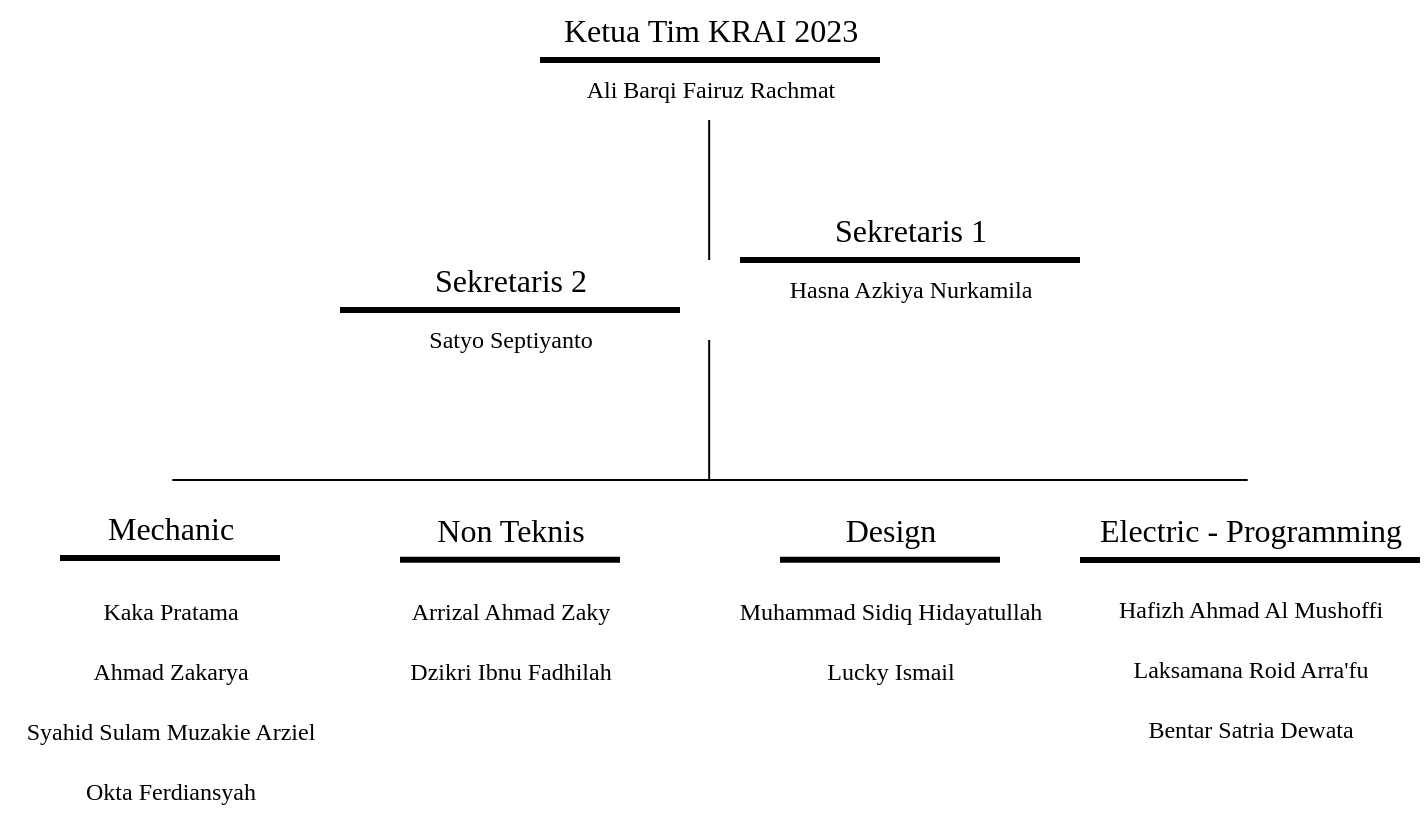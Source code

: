 <mxfile version="20.8.0" type="github">
  <diagram id="Vt5FtEahTZ07boKOIibK" name="Page-1">
    <mxGraphModel dx="1156" dy="668" grid="1" gridSize="10" guides="1" tooltips="1" connect="1" arrows="1" fold="1" page="1" pageScale="1" pageWidth="1100" pageHeight="850" math="0" shadow="0">
      <root>
        <mxCell id="0" />
        <mxCell id="1" parent="0" />
        <mxCell id="rUgsRewU7eDKofU_iwxV-1" value="" style="endArrow=none;html=1;rounded=0;strokeWidth=3;" edge="1" parent="1">
          <mxGeometry width="50" height="50" relative="1" as="geometry">
            <mxPoint x="460" y="120" as="sourcePoint" />
            <mxPoint x="630" y="120" as="targetPoint" />
          </mxGeometry>
        </mxCell>
        <mxCell id="rUgsRewU7eDKofU_iwxV-2" value="&lt;font face=&quot;Times New Roman&quot;&gt;Ali Barqi Fairuz Rachmat&lt;/font&gt;" style="text;html=1;align=center;verticalAlign=middle;resizable=0;points=[];autosize=1;strokeColor=none;fillColor=none;" vertex="1" parent="1">
          <mxGeometry x="470" y="120" width="150" height="30" as="geometry" />
        </mxCell>
        <mxCell id="rUgsRewU7eDKofU_iwxV-3" value="&lt;font face=&quot;Times New Roman&quot;&gt;&lt;span style=&quot;font-size: 16px;&quot;&gt;Ketua Tim KRAI 2023&lt;/span&gt;&lt;/font&gt;" style="text;html=1;align=center;verticalAlign=middle;resizable=0;points=[];autosize=1;strokeColor=none;fillColor=none;" vertex="1" parent="1">
          <mxGeometry x="460" y="90" width="170" height="30" as="geometry" />
        </mxCell>
        <mxCell id="rUgsRewU7eDKofU_iwxV-4" value="" style="endArrow=none;html=1;rounded=0;strokeWidth=1;fontFamily=Times New Roman;fontSize=16;" edge="1" parent="1">
          <mxGeometry width="50" height="50" relative="1" as="geometry">
            <mxPoint x="544.58" y="220" as="sourcePoint" />
            <mxPoint x="544.58" y="150" as="targetPoint" />
          </mxGeometry>
        </mxCell>
        <mxCell id="rUgsRewU7eDKofU_iwxV-5" value="" style="endArrow=none;html=1;rounded=0;strokeWidth=3;" edge="1" parent="1">
          <mxGeometry width="50" height="50" relative="1" as="geometry">
            <mxPoint x="560" y="220" as="sourcePoint" />
            <mxPoint x="730" y="220" as="targetPoint" />
          </mxGeometry>
        </mxCell>
        <mxCell id="rUgsRewU7eDKofU_iwxV-6" value="&lt;font face=&quot;Times New Roman&quot;&gt;Hasna Azkiya Nurkamila&lt;/font&gt;" style="text;html=1;align=center;verticalAlign=middle;resizable=0;points=[];autosize=1;strokeColor=none;fillColor=none;" vertex="1" parent="1">
          <mxGeometry x="575" y="220" width="140" height="30" as="geometry" />
        </mxCell>
        <mxCell id="rUgsRewU7eDKofU_iwxV-7" value="&lt;font style=&quot;font-size: 16px;&quot; face=&quot;Times New Roman&quot;&gt;Sekretaris 1&lt;/font&gt;" style="text;html=1;align=center;verticalAlign=middle;resizable=0;points=[];autosize=1;strokeColor=none;fillColor=none;" vertex="1" parent="1">
          <mxGeometry x="595" y="190" width="100" height="30" as="geometry" />
        </mxCell>
        <mxCell id="rUgsRewU7eDKofU_iwxV-8" value="" style="endArrow=none;html=1;rounded=0;strokeWidth=3;" edge="1" parent="1">
          <mxGeometry width="50" height="50" relative="1" as="geometry">
            <mxPoint x="360" y="245" as="sourcePoint" />
            <mxPoint x="530" y="245" as="targetPoint" />
          </mxGeometry>
        </mxCell>
        <mxCell id="rUgsRewU7eDKofU_iwxV-9" value="&lt;font face=&quot;Times New Roman&quot;&gt;Satyo Septiyanto&lt;/font&gt;" style="text;html=1;align=center;verticalAlign=middle;resizable=0;points=[];autosize=1;strokeColor=none;fillColor=none;" vertex="1" parent="1">
          <mxGeometry x="390" y="245" width="110" height="30" as="geometry" />
        </mxCell>
        <mxCell id="rUgsRewU7eDKofU_iwxV-10" value="&lt;font face=&quot;Times New Roman&quot;&gt;&lt;span style=&quot;font-size: 16px;&quot;&gt;Sekretaris 2&lt;/span&gt;&lt;/font&gt;" style="text;html=1;align=center;verticalAlign=middle;resizable=0;points=[];autosize=1;strokeColor=none;fillColor=none;" vertex="1" parent="1">
          <mxGeometry x="395" y="215" width="100" height="30" as="geometry" />
        </mxCell>
        <mxCell id="rUgsRewU7eDKofU_iwxV-11" value="" style="endArrow=none;html=1;rounded=0;strokeWidth=1;fontFamily=Times New Roman;fontSize=16;" edge="1" parent="1">
          <mxGeometry width="50" height="50" relative="1" as="geometry">
            <mxPoint x="544.58" y="330" as="sourcePoint" />
            <mxPoint x="544.58" y="260" as="targetPoint" />
          </mxGeometry>
        </mxCell>
        <mxCell id="rUgsRewU7eDKofU_iwxV-12" value="" style="endArrow=none;html=1;rounded=0;strokeWidth=3;" edge="1" parent="1">
          <mxGeometry width="50" height="50" relative="1" as="geometry">
            <mxPoint x="730" y="370" as="sourcePoint" />
            <mxPoint x="900" y="370" as="targetPoint" />
          </mxGeometry>
        </mxCell>
        <mxCell id="rUgsRewU7eDKofU_iwxV-13" value="&lt;font face=&quot;Times New Roman&quot;&gt;Hafizh Ahmad Al Mushoffi&lt;/font&gt;" style="text;html=1;align=center;verticalAlign=middle;resizable=0;points=[];autosize=1;strokeColor=none;fillColor=none;" vertex="1" parent="1">
          <mxGeometry x="735" y="380" width="160" height="30" as="geometry" />
        </mxCell>
        <mxCell id="rUgsRewU7eDKofU_iwxV-14" value="&lt;font face=&quot;Times New Roman&quot;&gt;&lt;span style=&quot;font-size: 16px;&quot;&gt;Electric - Programming&lt;/span&gt;&lt;/font&gt;" style="text;html=1;align=center;verticalAlign=middle;resizable=0;points=[];autosize=1;strokeColor=none;fillColor=none;" vertex="1" parent="1">
          <mxGeometry x="730" y="340" width="170" height="30" as="geometry" />
        </mxCell>
        <mxCell id="rUgsRewU7eDKofU_iwxV-15" value="" style="endArrow=none;html=1;rounded=0;strokeWidth=1;fontFamily=Times New Roman;fontSize=16;" edge="1" parent="1">
          <mxGeometry width="50" height="50" relative="1" as="geometry">
            <mxPoint x="276.14" y="330" as="sourcePoint" />
            <mxPoint x="813.85" y="330" as="targetPoint" />
          </mxGeometry>
        </mxCell>
        <mxCell id="rUgsRewU7eDKofU_iwxV-16" value="&lt;font face=&quot;Times New Roman&quot;&gt;Laksamana Roid Arra&#39;fu&lt;/font&gt;" style="text;html=1;align=center;verticalAlign=middle;resizable=0;points=[];autosize=1;strokeColor=none;fillColor=none;" vertex="1" parent="1">
          <mxGeometry x="745" y="410" width="140" height="30" as="geometry" />
        </mxCell>
        <mxCell id="rUgsRewU7eDKofU_iwxV-18" value="" style="endArrow=none;html=1;rounded=0;strokeWidth=3;" edge="1" parent="1">
          <mxGeometry width="50" height="50" relative="1" as="geometry">
            <mxPoint x="580" y="369.83" as="sourcePoint" />
            <mxPoint x="690" y="369.83" as="targetPoint" />
          </mxGeometry>
        </mxCell>
        <mxCell id="rUgsRewU7eDKofU_iwxV-19" value="&lt;font face=&quot;Times New Roman&quot;&gt;&lt;span style=&quot;font-size: 16px;&quot;&gt;Design&lt;/span&gt;&lt;/font&gt;" style="text;html=1;align=center;verticalAlign=middle;resizable=0;points=[];autosize=1;strokeColor=none;fillColor=none;" vertex="1" parent="1">
          <mxGeometry x="600" y="340" width="70" height="30" as="geometry" />
        </mxCell>
        <mxCell id="rUgsRewU7eDKofU_iwxV-20" value="&lt;font face=&quot;Times New Roman&quot;&gt;Muhammad Sidiq Hidayatullah&lt;/font&gt;" style="text;html=1;align=center;verticalAlign=middle;resizable=0;points=[];autosize=1;strokeColor=none;fillColor=none;" vertex="1" parent="1">
          <mxGeometry x="550" y="380.83" width="170" height="30" as="geometry" />
        </mxCell>
        <mxCell id="rUgsRewU7eDKofU_iwxV-21" value="&lt;font face=&quot;Times New Roman&quot;&gt;Lucky Ismail&lt;/font&gt;" style="text;html=1;align=center;verticalAlign=middle;resizable=0;points=[];autosize=1;strokeColor=none;fillColor=none;" vertex="1" parent="1">
          <mxGeometry x="590" y="410.83" width="90" height="30" as="geometry" />
        </mxCell>
        <mxCell id="rUgsRewU7eDKofU_iwxV-22" value="&lt;font face=&quot;Times New Roman&quot;&gt;Bentar Satria Dewata&lt;/font&gt;" style="text;html=1;align=center;verticalAlign=middle;resizable=0;points=[];autosize=1;strokeColor=none;fillColor=none;" vertex="1" parent="1">
          <mxGeometry x="750" y="440" width="130" height="30" as="geometry" />
        </mxCell>
        <mxCell id="rUgsRewU7eDKofU_iwxV-23" value="" style="endArrow=none;html=1;rounded=0;strokeWidth=3;" edge="1" parent="1">
          <mxGeometry width="50" height="50" relative="1" as="geometry">
            <mxPoint x="220" y="369" as="sourcePoint" />
            <mxPoint x="330" y="369" as="targetPoint" />
          </mxGeometry>
        </mxCell>
        <mxCell id="rUgsRewU7eDKofU_iwxV-24" value="&lt;font face=&quot;Times New Roman&quot;&gt;&lt;span style=&quot;font-size: 16px;&quot;&gt;Mechanic&lt;/span&gt;&lt;/font&gt;" style="text;html=1;align=center;verticalAlign=middle;resizable=0;points=[];autosize=1;strokeColor=none;fillColor=none;" vertex="1" parent="1">
          <mxGeometry x="230" y="339.17" width="90" height="30" as="geometry" />
        </mxCell>
        <mxCell id="rUgsRewU7eDKofU_iwxV-25" value="&lt;font face=&quot;Times New Roman&quot;&gt;Kaka Pratama&lt;/font&gt;" style="text;html=1;align=center;verticalAlign=middle;resizable=0;points=[];autosize=1;strokeColor=none;fillColor=none;" vertex="1" parent="1">
          <mxGeometry x="230" y="380.66" width="90" height="30" as="geometry" />
        </mxCell>
        <mxCell id="rUgsRewU7eDKofU_iwxV-26" value="&lt;font face=&quot;Times New Roman&quot;&gt;Ahmad Zakarya&lt;/font&gt;" style="text;html=1;align=center;verticalAlign=middle;resizable=0;points=[];autosize=1;strokeColor=none;fillColor=none;" vertex="1" parent="1">
          <mxGeometry x="225" y="410.66" width="100" height="30" as="geometry" />
        </mxCell>
        <mxCell id="rUgsRewU7eDKofU_iwxV-27" value="&lt;font face=&quot;Times New Roman&quot;&gt;Syahid Sulam Muzakie Arziel&lt;/font&gt;" style="text;html=1;align=center;verticalAlign=middle;resizable=0;points=[];autosize=1;strokeColor=none;fillColor=none;" vertex="1" parent="1">
          <mxGeometry x="190" y="440.66" width="170" height="30" as="geometry" />
        </mxCell>
        <mxCell id="rUgsRewU7eDKofU_iwxV-28" value="&lt;font face=&quot;Times New Roman&quot;&gt;Okta Ferdiansyah&lt;/font&gt;" style="text;html=1;align=center;verticalAlign=middle;resizable=0;points=[];autosize=1;strokeColor=none;fillColor=none;" vertex="1" parent="1">
          <mxGeometry x="220" y="470.66" width="110" height="30" as="geometry" />
        </mxCell>
        <mxCell id="rUgsRewU7eDKofU_iwxV-31" value="" style="endArrow=none;html=1;rounded=0;strokeWidth=3;" edge="1" parent="1">
          <mxGeometry width="50" height="50" relative="1" as="geometry">
            <mxPoint x="390" y="369.83" as="sourcePoint" />
            <mxPoint x="500" y="369.83" as="targetPoint" />
          </mxGeometry>
        </mxCell>
        <mxCell id="rUgsRewU7eDKofU_iwxV-32" value="&lt;font face=&quot;Times New Roman&quot;&gt;&lt;span style=&quot;font-size: 16px;&quot;&gt;Non Teknis&lt;/span&gt;&lt;/font&gt;" style="text;html=1;align=center;verticalAlign=middle;resizable=0;points=[];autosize=1;strokeColor=none;fillColor=none;" vertex="1" parent="1">
          <mxGeometry x="395" y="340" width="100" height="30" as="geometry" />
        </mxCell>
        <mxCell id="rUgsRewU7eDKofU_iwxV-33" value="&lt;font face=&quot;Times New Roman&quot;&gt;Arrizal Ahmad Zaky&lt;/font&gt;" style="text;html=1;align=center;verticalAlign=middle;resizable=0;points=[];autosize=1;strokeColor=none;fillColor=none;" vertex="1" parent="1">
          <mxGeometry x="385" y="380.83" width="120" height="30" as="geometry" />
        </mxCell>
        <mxCell id="rUgsRewU7eDKofU_iwxV-34" value="&lt;font face=&quot;Times New Roman&quot;&gt;Dzikri Ibnu Fadhilah&lt;/font&gt;" style="text;html=1;align=center;verticalAlign=middle;resizable=0;points=[];autosize=1;strokeColor=none;fillColor=none;" vertex="1" parent="1">
          <mxGeometry x="385" y="410.83" width="120" height="30" as="geometry" />
        </mxCell>
      </root>
    </mxGraphModel>
  </diagram>
</mxfile>
